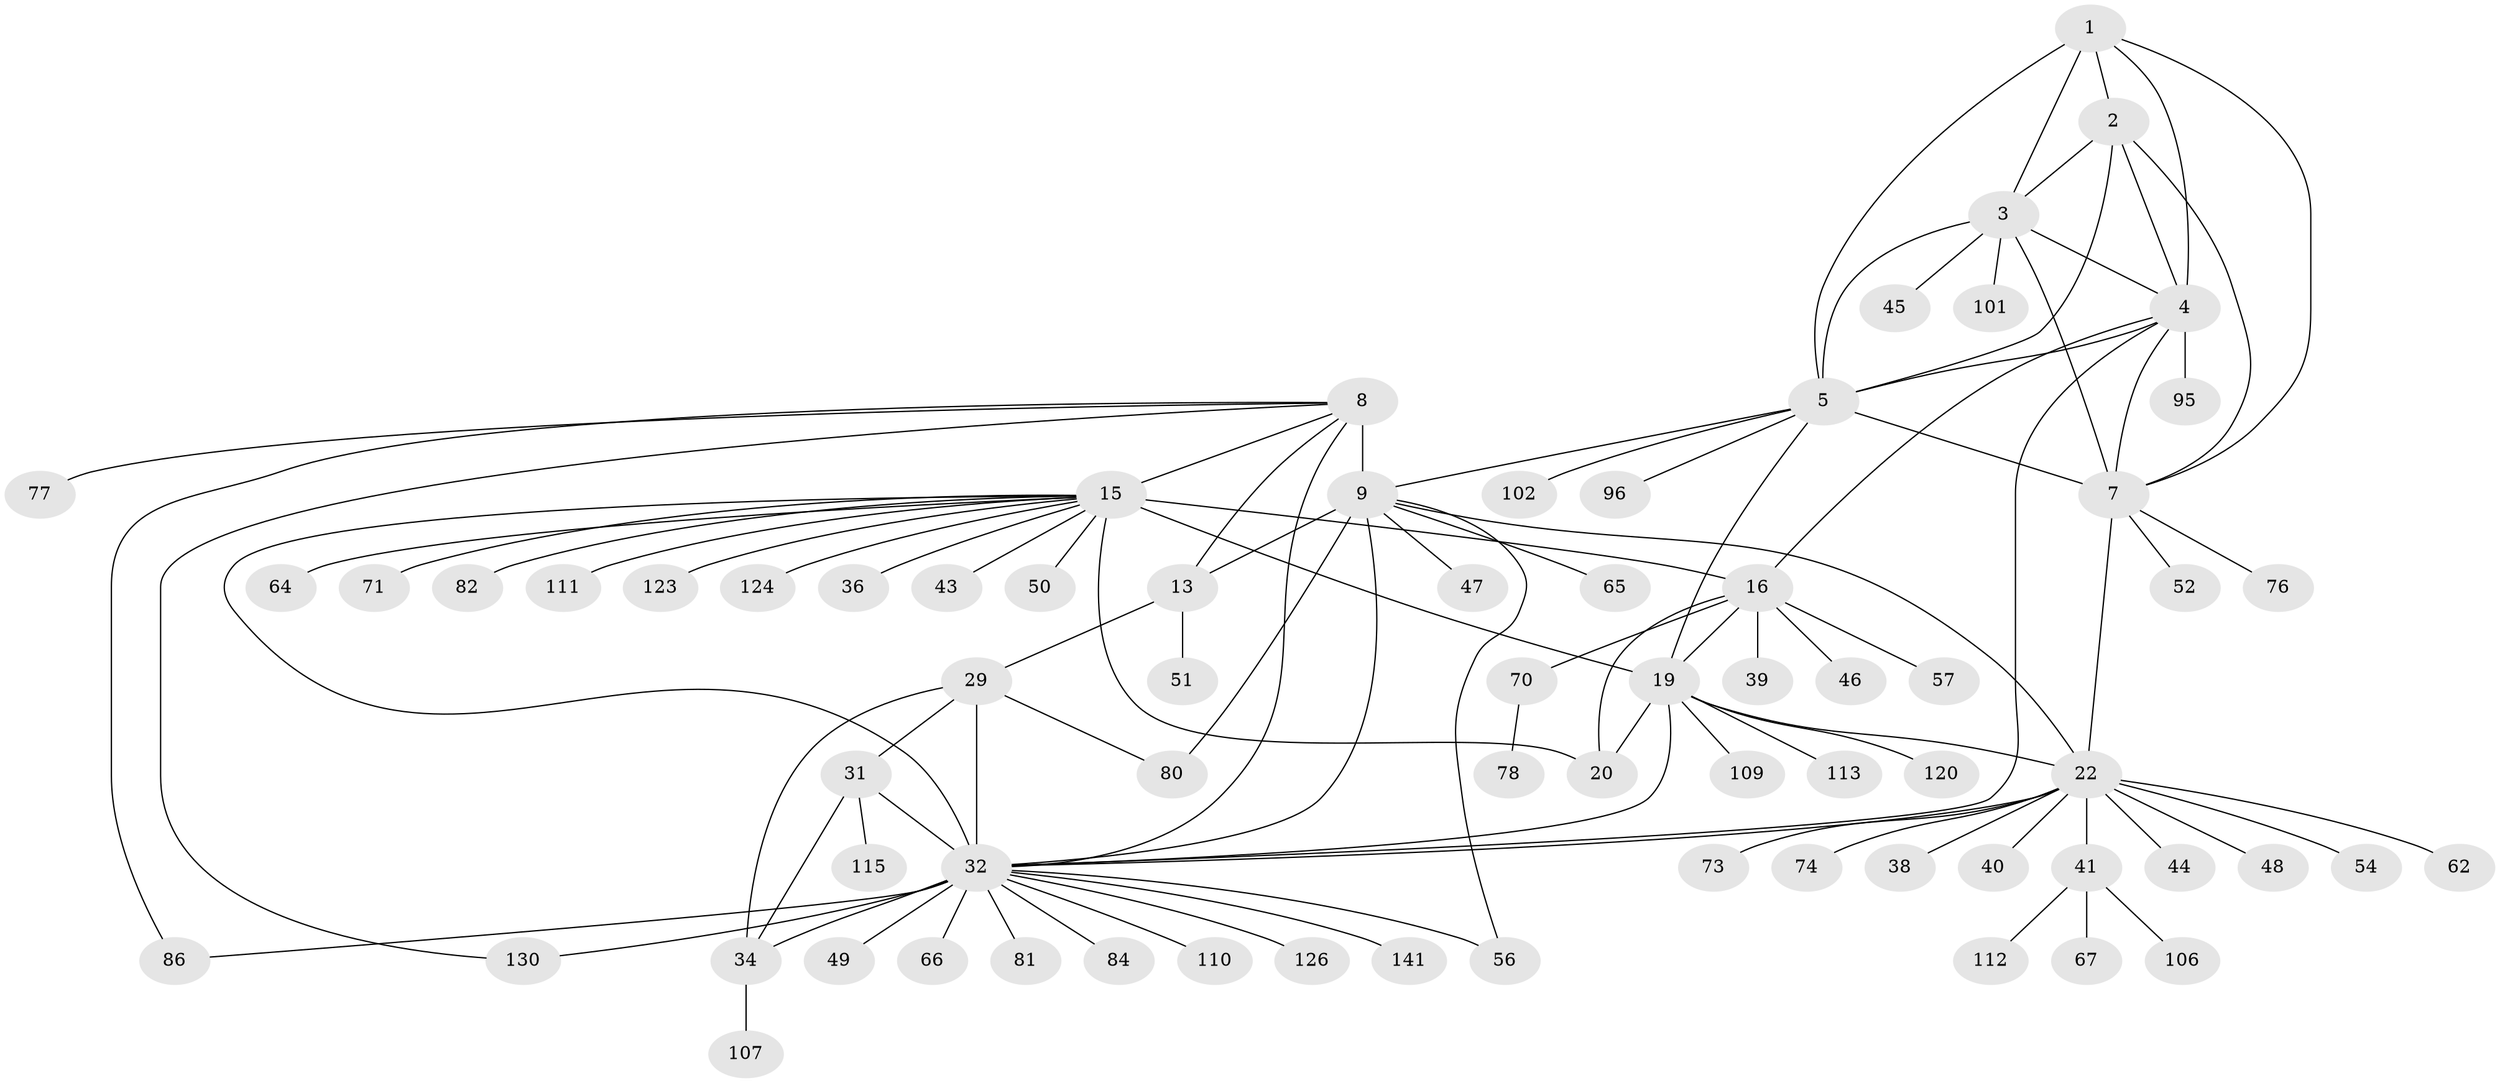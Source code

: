 // original degree distribution, {6: 0.014084507042253521, 7: 0.06338028169014084, 8: 0.04929577464788732, 9: 0.014084507042253521, 11: 0.035211267605633804, 12: 0.02112676056338028, 10: 0.028169014084507043, 15: 0.007042253521126761, 16: 0.007042253521126761, 14: 0.007042253521126761, 1: 0.6267605633802817, 5: 0.007042253521126761, 2: 0.07746478873239436, 4: 0.02112676056338028, 3: 0.02112676056338028}
// Generated by graph-tools (version 1.1) at 2025/19/03/04/25 18:19:56]
// undirected, 71 vertices, 101 edges
graph export_dot {
graph [start="1"]
  node [color=gray90,style=filled];
  1;
  2 [super="+127"];
  3;
  4;
  5 [super="+58+42+6"];
  7 [super="+128+129"];
  8 [super="+63+83+93+72+60+85+10"];
  9 [super="+11+140"];
  13;
  15 [super="+18+68"];
  16 [super="+17+138"];
  19 [super="+21"];
  20 [super="+59"];
  22 [super="+122+104+135+119+23+24"];
  29 [super="+30"];
  31;
  32 [super="+35+33+116+97+99+88+121"];
  34 [super="+53"];
  36;
  38;
  39;
  40 [super="+75"];
  41;
  43;
  44;
  45;
  46;
  47;
  48;
  49;
  50;
  51;
  52;
  54;
  56;
  57;
  62;
  64;
  65;
  66;
  67 [super="+108"];
  70 [super="+100"];
  71;
  73;
  74;
  76;
  77;
  78;
  80;
  81;
  82;
  84;
  86 [super="+137+92"];
  95;
  96;
  101;
  102;
  106;
  107;
  109;
  110;
  111;
  112;
  113;
  115;
  120;
  123;
  124;
  126;
  130;
  141;
  1 -- 2;
  1 -- 3;
  1 -- 4;
  1 -- 5 [weight=2];
  1 -- 7;
  2 -- 3;
  2 -- 4;
  2 -- 5 [weight=2];
  2 -- 7;
  3 -- 4;
  3 -- 5 [weight=2];
  3 -- 7;
  3 -- 45;
  3 -- 101;
  4 -- 5 [weight=2];
  4 -- 7;
  4 -- 16;
  4 -- 32;
  4 -- 95;
  5 -- 7 [weight=2];
  5 -- 96;
  5 -- 102;
  5 -- 9;
  5 -- 19;
  7 -- 52;
  7 -- 76;
  7 -- 22;
  8 -- 9 [weight=8];
  8 -- 13 [weight=2];
  8 -- 130;
  8 -- 86;
  8 -- 32;
  8 -- 77;
  8 -- 15;
  9 -- 13 [weight=4];
  9 -- 56;
  9 -- 32;
  9 -- 65;
  9 -- 47;
  9 -- 80;
  9 -- 22 [weight=2];
  13 -- 51;
  13 -- 29;
  15 -- 16 [weight=4];
  15 -- 19 [weight=4];
  15 -- 20 [weight=2];
  15 -- 43;
  15 -- 111;
  15 -- 123;
  15 -- 124;
  15 -- 64;
  15 -- 32;
  15 -- 36;
  15 -- 71;
  15 -- 50;
  15 -- 82;
  16 -- 19 [weight=4];
  16 -- 20 [weight=2];
  16 -- 70;
  16 -- 39;
  16 -- 46;
  16 -- 57;
  19 -- 20 [weight=2];
  19 -- 113;
  19 -- 120;
  19 -- 22;
  19 -- 109;
  19 -- 32;
  22 -- 32;
  22 -- 38;
  22 -- 40;
  22 -- 73;
  22 -- 74;
  22 -- 41;
  22 -- 44;
  22 -- 48;
  22 -- 54;
  22 -- 62;
  29 -- 31 [weight=2];
  29 -- 32 [weight=6];
  29 -- 34 [weight=2];
  29 -- 80;
  31 -- 32 [weight=3];
  31 -- 34;
  31 -- 115;
  32 -- 34 [weight=3];
  32 -- 49;
  32 -- 56;
  32 -- 84;
  32 -- 66;
  32 -- 126;
  32 -- 130;
  32 -- 141;
  32 -- 110;
  32 -- 81;
  32 -- 86;
  34 -- 107;
  41 -- 67;
  41 -- 106;
  41 -- 112;
  70 -- 78;
}
